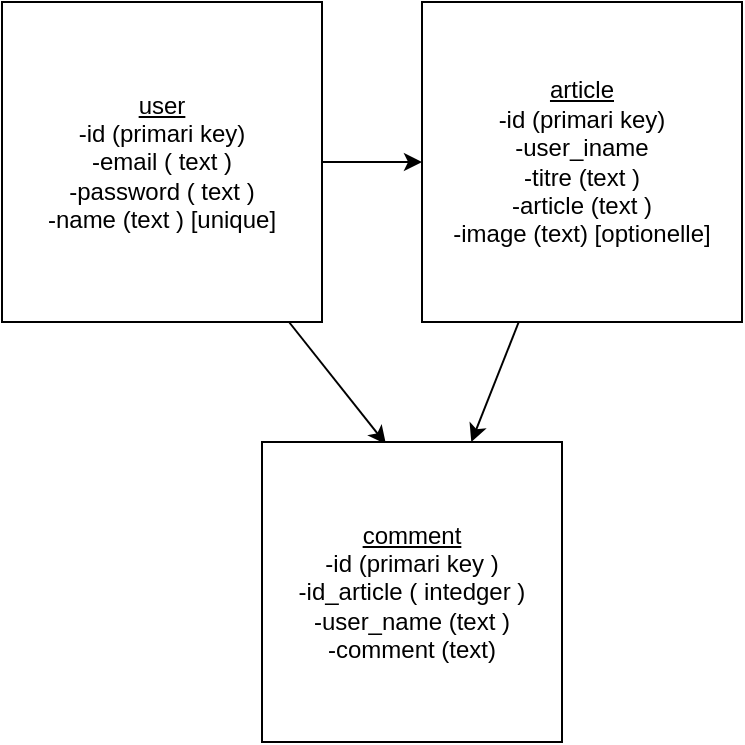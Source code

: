 <mxfile>
    <diagram id="5UnLnaxESgJtwuNQDX4r" name="Page-1">
        <mxGraphModel dx="1253" dy="459" grid="1" gridSize="10" guides="1" tooltips="1" connect="1" arrows="1" fold="1" page="1" pageScale="1" pageWidth="827" pageHeight="1169" math="0" shadow="0">
            <root>
                <mxCell id="0"/>
                <mxCell id="1" parent="0"/>
                <mxCell id="6" style="edgeStyle=none;html=1;entryX=0.413;entryY=0.007;entryDx=0;entryDy=0;entryPerimeter=0;" parent="1" source="2" target="4" edge="1">
                    <mxGeometry relative="1" as="geometry"/>
                </mxCell>
                <mxCell id="8" style="edgeStyle=none;html=1;" parent="1" source="2" target="3" edge="1">
                    <mxGeometry relative="1" as="geometry"/>
                </mxCell>
                <mxCell id="2" value="&lt;u&gt;user&lt;/u&gt;&lt;br&gt;-id (primari key)&lt;br&gt;-email ( text )&lt;br&gt;-password ( text )&lt;br&gt;-name (text ) [unique]" style="whiteSpace=wrap;html=1;aspect=fixed;" parent="1" vertex="1">
                    <mxGeometry x="10" y="10" width="160" height="160" as="geometry"/>
                </mxCell>
                <mxCell id="7" style="edgeStyle=none;html=1;" parent="1" source="3" target="4" edge="1">
                    <mxGeometry relative="1" as="geometry"/>
                </mxCell>
                <mxCell id="3" value="&lt;u&gt;article&lt;/u&gt;&lt;br&gt;-id (primari key)&lt;br&gt;-user_iname&lt;br&gt;-titre (text )&lt;br&gt;-article (text )&lt;br&gt;-image (text) [optionelle]" style="whiteSpace=wrap;html=1;aspect=fixed;" parent="1" vertex="1">
                    <mxGeometry x="220" y="10" width="160" height="160" as="geometry"/>
                </mxCell>
                <mxCell id="4" value="&lt;u&gt;comment&lt;/u&gt;&lt;br&gt;-id (primari key )&lt;br&gt;-id_article ( intedger )&lt;br&gt;-user_name (text )&lt;br&gt;-comment (text)" style="whiteSpace=wrap;html=1;aspect=fixed;" parent="1" vertex="1">
                    <mxGeometry x="140" y="230" width="150" height="150" as="geometry"/>
                </mxCell>
            </root>
        </mxGraphModel>
    </diagram>
</mxfile>